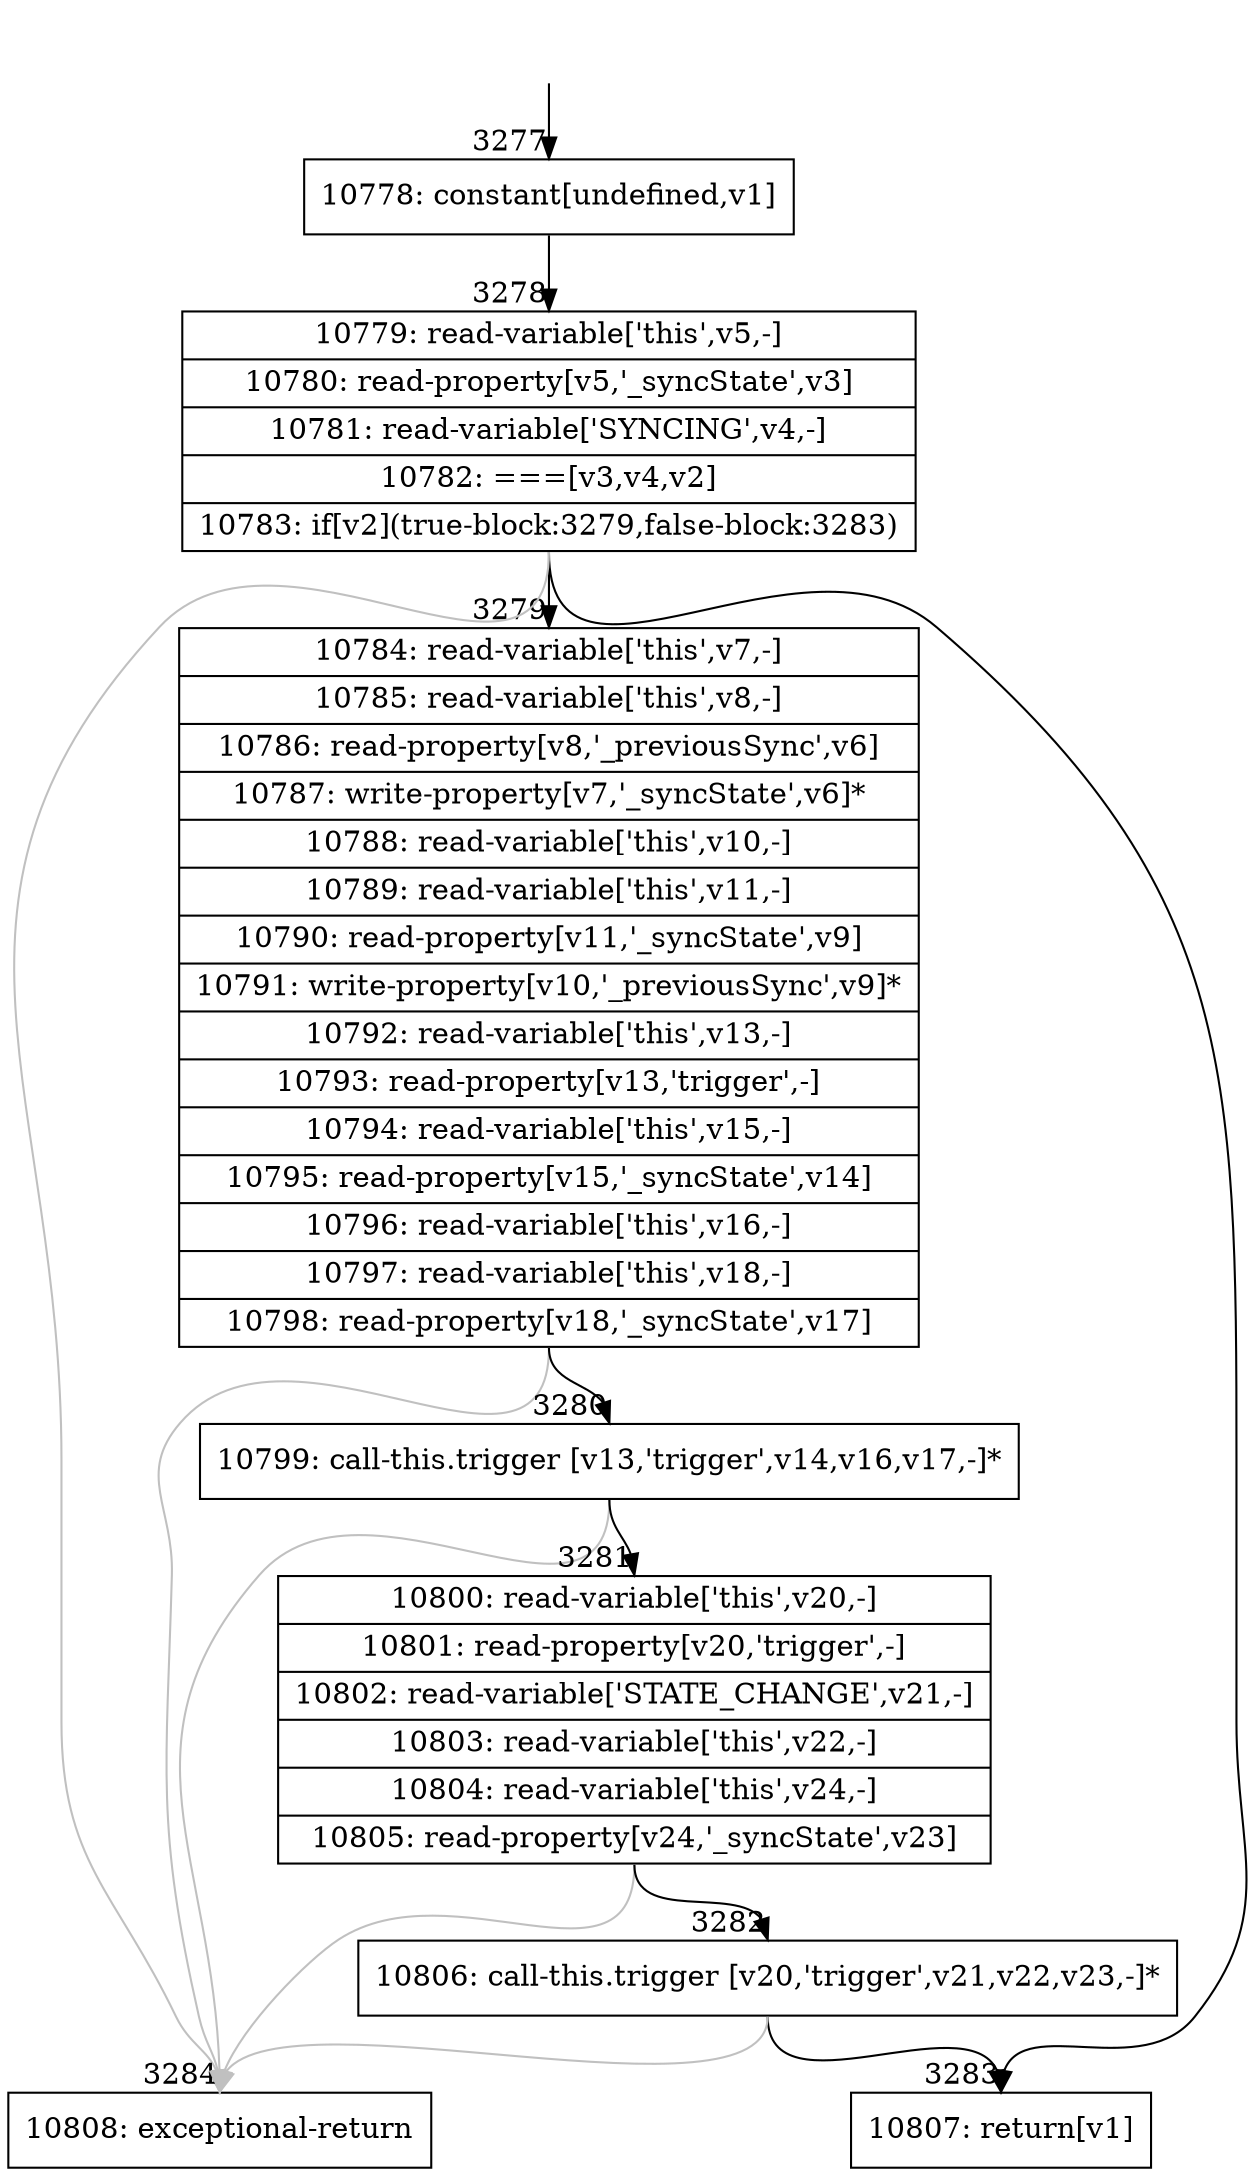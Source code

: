 digraph {
rankdir="TD"
BB_entry255[shape=none,label=""];
BB_entry255 -> BB3277 [tailport=s, headport=n, headlabel="    3277"]
BB3277 [shape=record label="{10778: constant[undefined,v1]}" ] 
BB3277 -> BB3278 [tailport=s, headport=n, headlabel="      3278"]
BB3278 [shape=record label="{10779: read-variable['this',v5,-]|10780: read-property[v5,'_syncState',v3]|10781: read-variable['SYNCING',v4,-]|10782: ===[v3,v4,v2]|10783: if[v2](true-block:3279,false-block:3283)}" ] 
BB3278 -> BB3279 [tailport=s, headport=n, headlabel="      3279"]
BB3278 -> BB3283 [tailport=s, headport=n, headlabel="      3283"]
BB3278 -> BB3284 [tailport=s, headport=n, color=gray, headlabel="      3284"]
BB3279 [shape=record label="{10784: read-variable['this',v7,-]|10785: read-variable['this',v8,-]|10786: read-property[v8,'_previousSync',v6]|10787: write-property[v7,'_syncState',v6]*|10788: read-variable['this',v10,-]|10789: read-variable['this',v11,-]|10790: read-property[v11,'_syncState',v9]|10791: write-property[v10,'_previousSync',v9]*|10792: read-variable['this',v13,-]|10793: read-property[v13,'trigger',-]|10794: read-variable['this',v15,-]|10795: read-property[v15,'_syncState',v14]|10796: read-variable['this',v16,-]|10797: read-variable['this',v18,-]|10798: read-property[v18,'_syncState',v17]}" ] 
BB3279 -> BB3280 [tailport=s, headport=n, headlabel="      3280"]
BB3279 -> BB3284 [tailport=s, headport=n, color=gray]
BB3280 [shape=record label="{10799: call-this.trigger [v13,'trigger',v14,v16,v17,-]*}" ] 
BB3280 -> BB3281 [tailport=s, headport=n, headlabel="      3281"]
BB3280 -> BB3284 [tailport=s, headport=n, color=gray]
BB3281 [shape=record label="{10800: read-variable['this',v20,-]|10801: read-property[v20,'trigger',-]|10802: read-variable['STATE_CHANGE',v21,-]|10803: read-variable['this',v22,-]|10804: read-variable['this',v24,-]|10805: read-property[v24,'_syncState',v23]}" ] 
BB3281 -> BB3282 [tailport=s, headport=n, headlabel="      3282"]
BB3281 -> BB3284 [tailport=s, headport=n, color=gray]
BB3282 [shape=record label="{10806: call-this.trigger [v20,'trigger',v21,v22,v23,-]*}" ] 
BB3282 -> BB3283 [tailport=s, headport=n]
BB3282 -> BB3284 [tailport=s, headport=n, color=gray]
BB3283 [shape=record label="{10807: return[v1]}" ] 
BB3284 [shape=record label="{10808: exceptional-return}" ] 
//#$~ 2861
}
